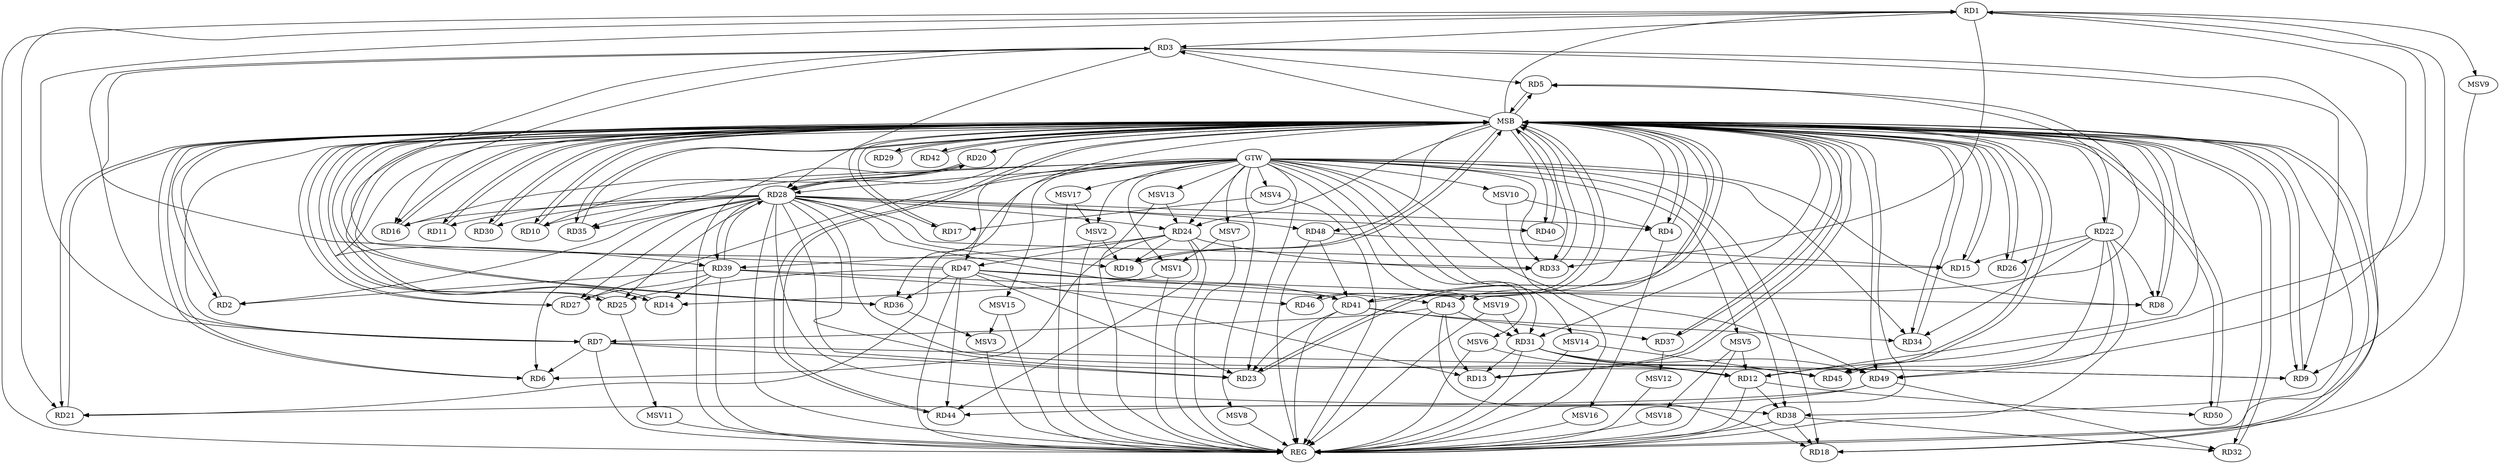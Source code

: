 strict digraph G {
  RD1 [ label="RD1" ];
  RD2 [ label="RD2" ];
  RD3 [ label="RD3" ];
  RD4 [ label="RD4" ];
  RD5 [ label="RD5" ];
  RD6 [ label="RD6" ];
  RD7 [ label="RD7" ];
  RD8 [ label="RD8" ];
  RD9 [ label="RD9" ];
  RD10 [ label="RD10" ];
  RD11 [ label="RD11" ];
  RD12 [ label="RD12" ];
  RD13 [ label="RD13" ];
  RD14 [ label="RD14" ];
  RD15 [ label="RD15" ];
  RD16 [ label="RD16" ];
  RD17 [ label="RD17" ];
  RD18 [ label="RD18" ];
  RD19 [ label="RD19" ];
  RD20 [ label="RD20" ];
  RD21 [ label="RD21" ];
  RD22 [ label="RD22" ];
  RD23 [ label="RD23" ];
  RD24 [ label="RD24" ];
  RD25 [ label="RD25" ];
  RD26 [ label="RD26" ];
  RD27 [ label="RD27" ];
  RD28 [ label="RD28" ];
  RD29 [ label="RD29" ];
  RD30 [ label="RD30" ];
  RD31 [ label="RD31" ];
  RD32 [ label="RD32" ];
  RD33 [ label="RD33" ];
  RD34 [ label="RD34" ];
  RD35 [ label="RD35" ];
  RD36 [ label="RD36" ];
  RD37 [ label="RD37" ];
  RD38 [ label="RD38" ];
  RD39 [ label="RD39" ];
  RD40 [ label="RD40" ];
  RD41 [ label="RD41" ];
  RD42 [ label="RD42" ];
  RD43 [ label="RD43" ];
  RD44 [ label="RD44" ];
  RD45 [ label="RD45" ];
  RD46 [ label="RD46" ];
  RD47 [ label="RD47" ];
  RD48 [ label="RD48" ];
  RD49 [ label="RD49" ];
  RD50 [ label="RD50" ];
  GTW [ label="GTW" ];
  REG [ label="REG" ];
  MSB [ label="MSB" ];
  MSV1 [ label="MSV1" ];
  MSV2 [ label="MSV2" ];
  MSV3 [ label="MSV3" ];
  MSV4 [ label="MSV4" ];
  MSV5 [ label="MSV5" ];
  MSV6 [ label="MSV6" ];
  MSV7 [ label="MSV7" ];
  MSV8 [ label="MSV8" ];
  MSV9 [ label="MSV9" ];
  MSV10 [ label="MSV10" ];
  MSV11 [ label="MSV11" ];
  MSV12 [ label="MSV12" ];
  MSV13 [ label="MSV13" ];
  MSV14 [ label="MSV14" ];
  MSV15 [ label="MSV15" ];
  MSV16 [ label="MSV16" ];
  MSV17 [ label="MSV17" ];
  MSV18 [ label="MSV18" ];
  MSV19 [ label="MSV19" ];
  RD1 -> RD3;
  RD7 -> RD1;
  RD1 -> RD9;
  RD12 -> RD1;
  RD1 -> RD21;
  RD1 -> RD33;
  RD1 -> RD49;
  RD39 -> RD2;
  RD3 -> RD5;
  RD7 -> RD3;
  RD3 -> RD9;
  RD3 -> RD16;
  RD3 -> RD28;
  RD3 -> RD33;
  RD47 -> RD3;
  RD22 -> RD5;
  RD41 -> RD5;
  RD7 -> RD6;
  RD24 -> RD6;
  RD28 -> RD6;
  RD7 -> RD9;
  RD7 -> RD23;
  RD43 -> RD7;
  RD22 -> RD8;
  RD47 -> RD8;
  RD28 -> RD10;
  RD28 -> RD11;
  RD28 -> RD12;
  RD31 -> RD12;
  RD12 -> RD38;
  RD12 -> RD50;
  RD31 -> RD13;
  RD43 -> RD13;
  RD47 -> RD13;
  RD39 -> RD14;
  RD22 -> RD15;
  RD48 -> RD15;
  RD20 -> RD16;
  RD38 -> RD18;
  RD43 -> RD18;
  RD24 -> RD19;
  RD20 -> RD28;
  RD49 -> RD21;
  RD22 -> RD26;
  RD22 -> RD34;
  RD22 -> RD45;
  RD22 -> RD49;
  RD41 -> RD23;
  RD47 -> RD23;
  RD28 -> RD24;
  RD24 -> RD33;
  RD24 -> RD39;
  RD24 -> RD44;
  RD24 -> RD47;
  RD28 -> RD25;
  RD47 -> RD25;
  RD39 -> RD27;
  RD39 -> RD28;
  RD28 -> RD40;
  RD28 -> RD41;
  RD43 -> RD31;
  RD31 -> RD45;
  RD31 -> RD49;
  RD38 -> RD32;
  RD49 -> RD32;
  RD41 -> RD34;
  RD47 -> RD36;
  RD41 -> RD37;
  RD39 -> RD41;
  RD39 -> RD46;
  RD48 -> RD41;
  RD47 -> RD43;
  RD47 -> RD44;
  RD49 -> RD44;
  GTW -> RD10;
  GTW -> RD24;
  GTW -> RD33;
  GTW -> RD27;
  GTW -> RD31;
  GTW -> RD23;
  GTW -> RD34;
  GTW -> RD49;
  GTW -> RD28;
  GTW -> RD18;
  GTW -> RD36;
  GTW -> RD35;
  GTW -> RD38;
  GTW -> RD21;
  GTW -> RD8;
  RD1 -> REG;
  RD3 -> REG;
  RD7 -> REG;
  RD12 -> REG;
  RD20 -> REG;
  RD22 -> REG;
  RD24 -> REG;
  RD28 -> REG;
  RD31 -> REG;
  RD38 -> REG;
  RD39 -> REG;
  RD41 -> REG;
  RD43 -> REG;
  RD47 -> REG;
  RD48 -> REG;
  RD2 -> MSB;
  MSB -> RD12;
  MSB -> RD14;
  MSB -> RD18;
  MSB -> RD19;
  MSB -> RD32;
  MSB -> RD47;
  MSB -> RD49;
  MSB -> REG;
  RD4 -> MSB;
  MSB -> RD6;
  RD5 -> MSB;
  MSB -> RD1;
  MSB -> RD13;
  MSB -> RD34;
  MSB -> RD43;
  MSB -> RD44;
  RD6 -> MSB;
  MSB -> RD4;
  MSB -> RD10;
  MSB -> RD17;
  MSB -> RD24;
  MSB -> RD30;
  MSB -> RD39;
  MSB -> RD50;
  RD8 -> MSB;
  MSB -> RD15;
  MSB -> RD20;
  RD9 -> MSB;
  MSB -> RD16;
  MSB -> RD41;
  RD10 -> MSB;
  MSB -> RD37;
  MSB -> RD40;
  MSB -> RD46;
  MSB -> RD48;
  RD11 -> MSB;
  RD13 -> MSB;
  MSB -> RD33;
  RD14 -> MSB;
  MSB -> RD42;
  RD15 -> MSB;
  MSB -> RD3;
  MSB -> RD29;
  RD16 -> MSB;
  MSB -> RD35;
  RD17 -> MSB;
  MSB -> RD11;
  RD18 -> MSB;
  MSB -> RD26;
  MSB -> RD45;
  RD19 -> MSB;
  MSB -> RD2;
  MSB -> RD22;
  RD21 -> MSB;
  RD23 -> MSB;
  MSB -> RD5;
  MSB -> RD36;
  RD25 -> MSB;
  MSB -> RD21;
  MSB -> RD23;
  RD26 -> MSB;
  MSB -> RD7;
  MSB -> RD38;
  RD27 -> MSB;
  MSB -> RD9;
  RD29 -> MSB;
  RD30 -> MSB;
  MSB -> RD8;
  RD32 -> MSB;
  RD33 -> MSB;
  MSB -> RD28;
  RD34 -> MSB;
  RD35 -> MSB;
  MSB -> RD27;
  RD36 -> MSB;
  MSB -> RD31;
  RD37 -> MSB;
  RD40 -> MSB;
  RD42 -> MSB;
  RD44 -> MSB;
  MSB -> RD25;
  RD45 -> MSB;
  RD46 -> MSB;
  RD50 -> MSB;
  RD28 -> RD30;
  RD28 -> RD2;
  RD28 -> RD4;
  RD28 -> RD20;
  RD28 -> RD16;
  RD28 -> RD39;
  RD28 -> RD27;
  RD28 -> RD15;
  RD28 -> RD35;
  RD28 -> RD48;
  RD28 -> RD19;
  RD28 -> RD38;
  RD28 -> RD23;
  RD28 -> RD9;
  MSV1 -> RD14;
  GTW -> MSV1;
  MSV1 -> REG;
  MSV2 -> RD19;
  GTW -> MSV2;
  MSV2 -> REG;
  RD36 -> MSV3;
  MSV3 -> REG;
  MSV4 -> RD17;
  GTW -> MSV4;
  MSV4 -> REG;
  MSV5 -> RD12;
  GTW -> MSV5;
  MSV5 -> REG;
  MSV6 -> RD12;
  GTW -> MSV6;
  MSV6 -> REG;
  MSV7 -> MSV1;
  GTW -> MSV7;
  MSV7 -> REG;
  GTW -> MSV8;
  MSV8 -> REG;
  RD1 -> MSV9;
  MSV9 -> REG;
  MSV10 -> RD4;
  GTW -> MSV10;
  MSV10 -> REG;
  RD25 -> MSV11;
  MSV11 -> REG;
  RD37 -> MSV12;
  MSV12 -> REG;
  MSV13 -> RD24;
  GTW -> MSV13;
  MSV13 -> REG;
  MSV14 -> RD45;
  GTW -> MSV14;
  MSV14 -> REG;
  MSV15 -> MSV3;
  GTW -> MSV15;
  MSV15 -> REG;
  RD4 -> MSV16;
  MSV16 -> REG;
  MSV17 -> MSV2;
  GTW -> MSV17;
  MSV17 -> REG;
  MSV5 -> MSV18;
  MSV18 -> REG;
  MSV19 -> RD31;
  GTW -> MSV19;
  MSV19 -> REG;
}
